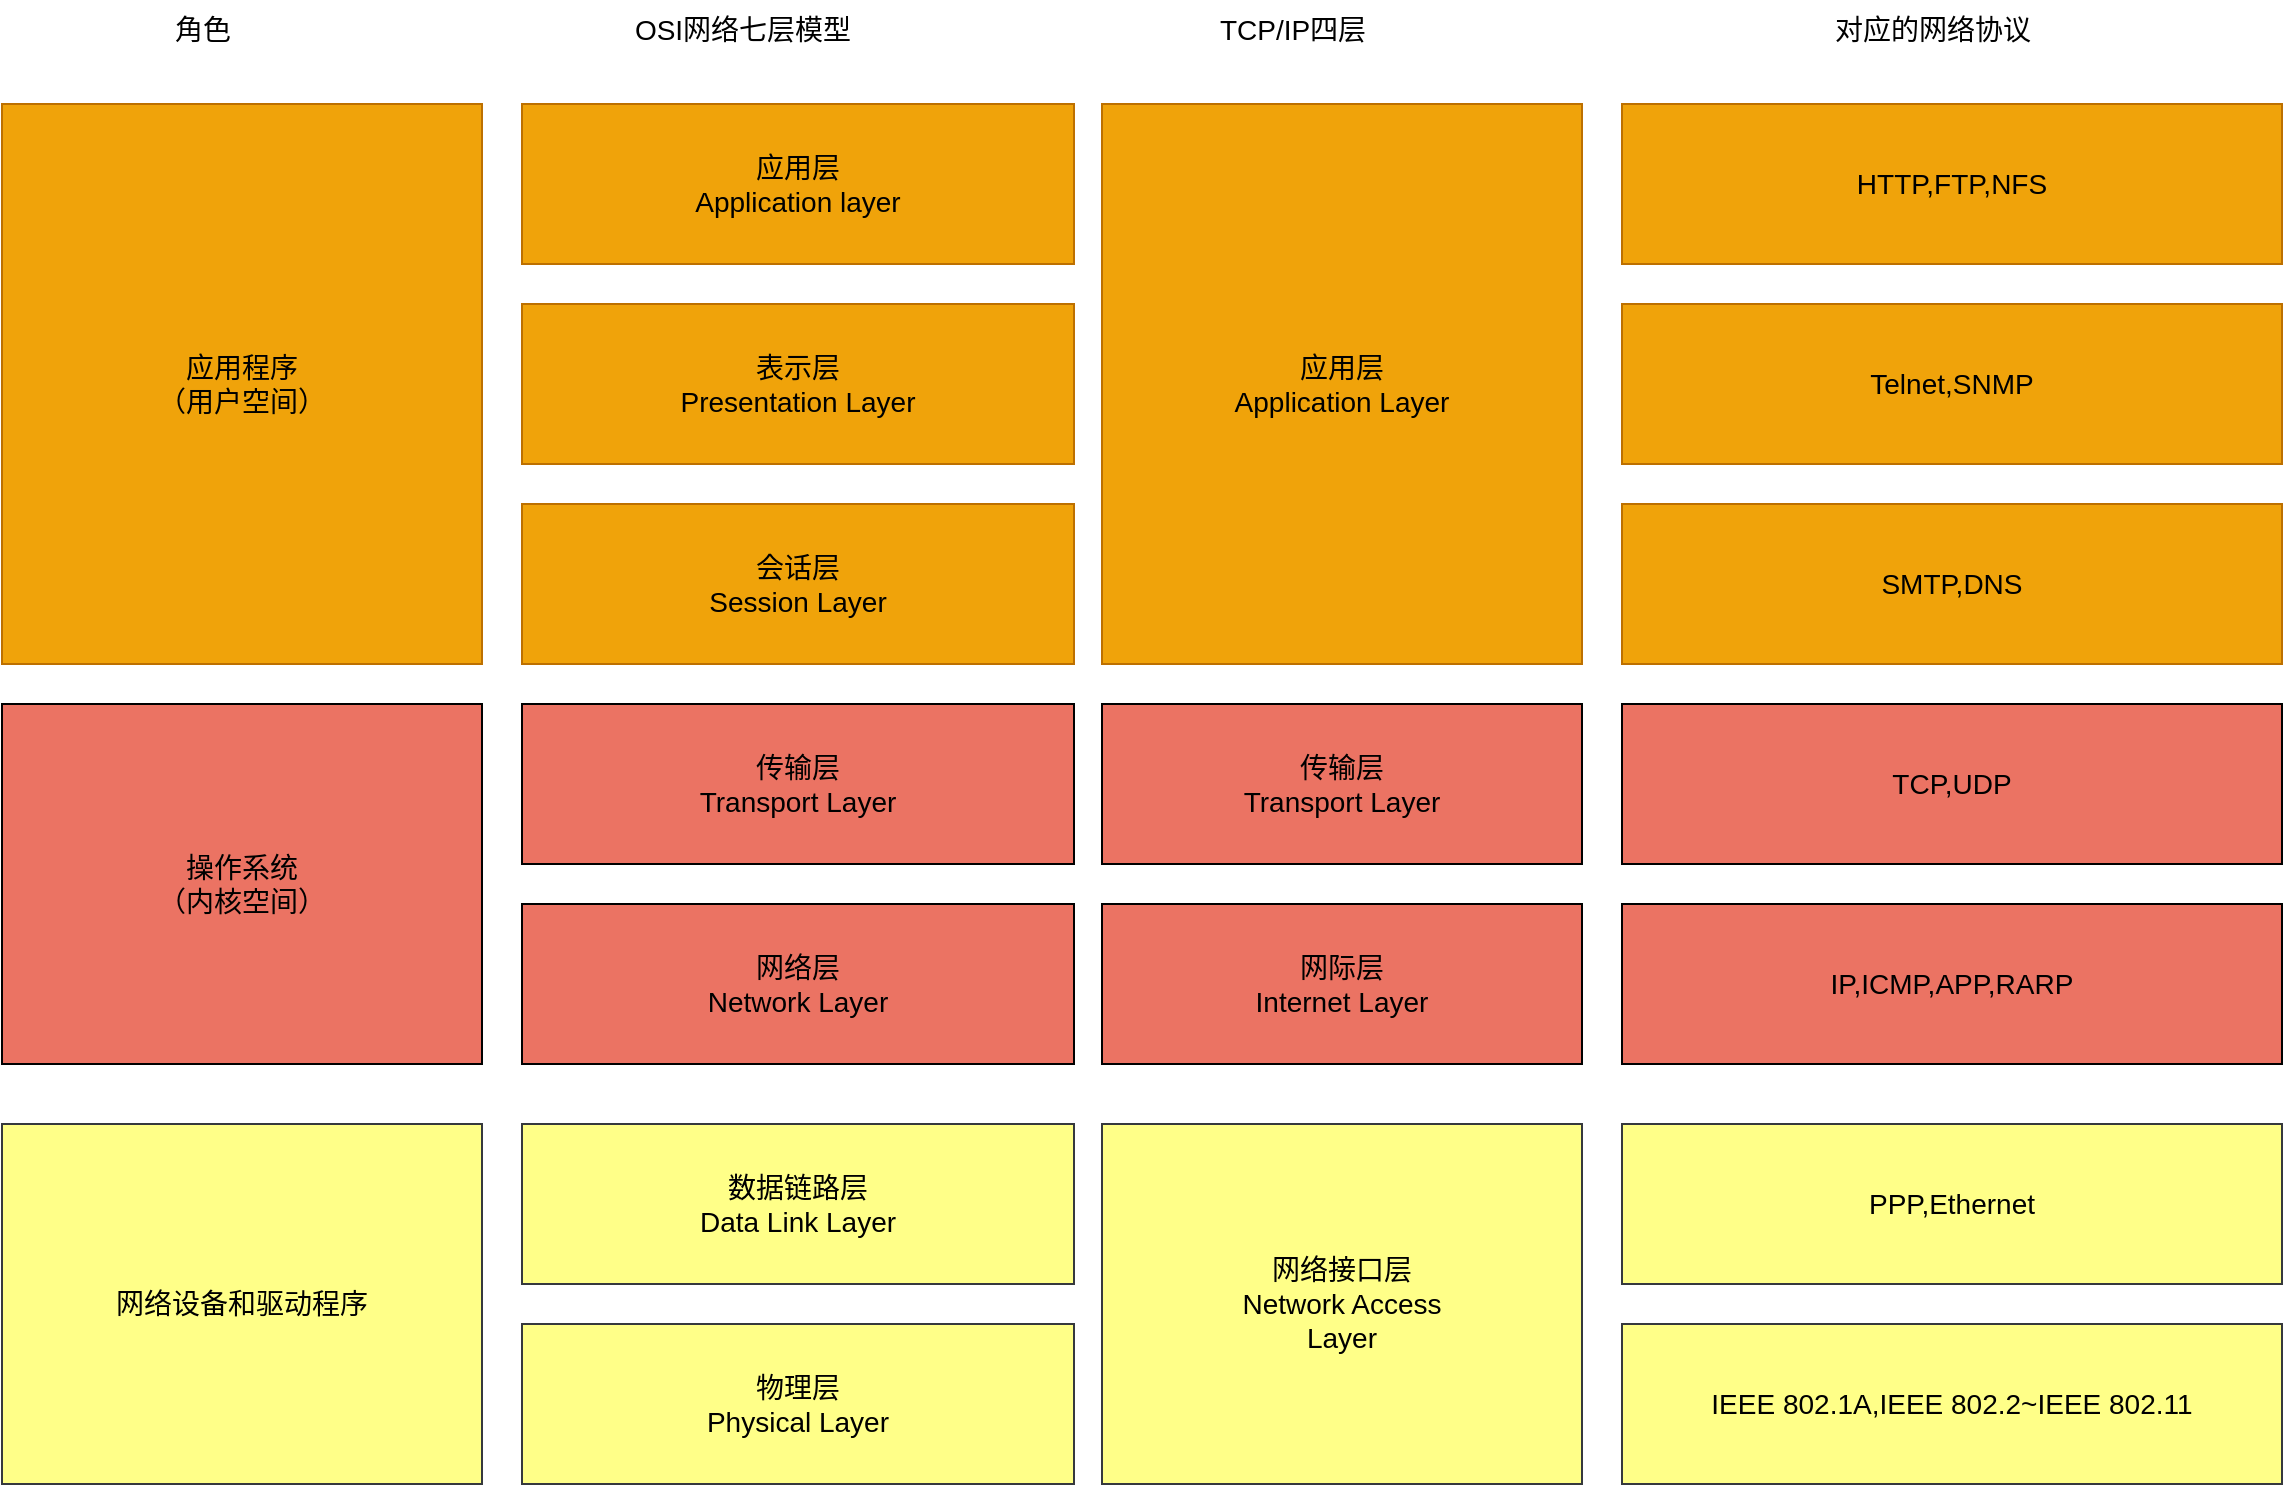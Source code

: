 <mxfile version="26.2.12">
  <diagram name="第 1 页" id="0VcfSjd-8AIpKkvUPZE9">
    <mxGraphModel dx="1044" dy="535" grid="1" gridSize="10" guides="1" tooltips="1" connect="1" arrows="1" fold="1" page="1" pageScale="1" pageWidth="827" pageHeight="1169" math="0" shadow="0">
      <root>
        <mxCell id="0" />
        <mxCell id="1" parent="0" />
        <mxCell id="V0couVl8-6B-Lsttf44o-1" value="&lt;font style=&quot;vertical-align: inherit;&quot; class=&quot;notranslate fyzs-translate-target fyzs-translate-target-wrapper&quot;&gt;&lt;font style=&quot;vertical-align: inherit;&quot; class=&quot;notranslate fyzs-translate-target fyzs-translate-target-box&quot;&gt;&lt;font style=&quot;vertical-align: inherit;&quot; title=&quot;y&quot; class=&quot;notranslate fyzs-translate-target fyzs-translate-target-text&quot;&gt;应用程序&lt;/font&gt;&lt;/font&gt;&lt;/font&gt;&lt;div&gt;&lt;font style=&quot;vertical-align: inherit;&quot; class=&quot;notranslate fyzs-translate-target fyzs-translate-target-wrapper&quot;&gt;&lt;font style=&quot;vertical-align: inherit;&quot; class=&quot;notranslate fyzs-translate-target fyzs-translate-target-box&quot;&gt;&lt;font style=&quot;vertical-align: inherit;&quot; title=&quot;y&quot; class=&quot;notranslate fyzs-translate-target fyzs-translate-target-text&quot;&gt;（用户空间）&lt;/font&gt;&lt;/font&gt;&lt;/font&gt;&lt;/div&gt;" style="rounded=0;whiteSpace=wrap;html=1;fontSize=14;fillColor=#f0a30a;fontColor=#000000;strokeColor=#BD7000;" parent="1" vertex="1">
          <mxGeometry x="70" y="100" width="240" height="280" as="geometry" />
        </mxCell>
        <mxCell id="V0couVl8-6B-Lsttf44o-2" value="&lt;font style=&quot;vertical-align: inherit;&quot; class=&quot;notranslate fyzs-translate-target fyzs-translate-target-wrapper&quot;&gt;&lt;font style=&quot;vertical-align: inherit;&quot; class=&quot;notranslate fyzs-translate-target fyzs-translate-target-box&quot;&gt;&lt;font style=&quot;vertical-align: inherit;&quot; title=&quot;y&quot; class=&quot;notranslate fyzs-translate-target fyzs-translate-target-text&quot;&gt;应用层&lt;/font&gt;&lt;/font&gt;&lt;/font&gt;&lt;div&gt;&lt;font style=&quot;vertical-align: inherit;&quot; class=&quot;notranslate fyzs-translate-target fyzs-translate-target-wrapper&quot;&gt;&lt;font style=&quot;vertical-align: inherit;&quot; class=&quot;notranslate fyzs-translate-target fyzs-translate-target-box&quot;&gt;&lt;font style=&quot;vertical-align: inherit;&quot; title=&quot;y&quot; class=&quot;notranslate fyzs-translate-target fyzs-translate-target-text&quot;&gt;Application layer&lt;/font&gt;&lt;/font&gt;&lt;/font&gt;&lt;/div&gt;" style="rounded=0;whiteSpace=wrap;html=1;fontSize=14;fillColor=#f0a30a;fontColor=#000000;strokeColor=#BD7000;" parent="1" vertex="1">
          <mxGeometry x="330" y="100" width="276" height="80" as="geometry" />
        </mxCell>
        <mxCell id="V0couVl8-6B-Lsttf44o-3" value="&lt;font style=&quot;vertical-align: inherit;&quot; class=&quot;notranslate fyzs-translate-target fyzs-translate-target-wrapper&quot;&gt;&lt;font style=&quot;vertical-align: inherit;&quot; class=&quot;notranslate fyzs-translate-target fyzs-translate-target-box&quot;&gt;&lt;font style=&quot;vertical-align: inherit;&quot; title=&quot;b&quot; class=&quot;notranslate fyzs-translate-target fyzs-translate-target-text&quot;&gt;表示层&lt;/font&gt;&lt;/font&gt;&lt;/font&gt;&lt;div&gt;&lt;font style=&quot;vertical-align: inherit;&quot; class=&quot;notranslate fyzs-translate-target fyzs-translate-target-wrapper&quot;&gt;&lt;font style=&quot;vertical-align: inherit;&quot; class=&quot;notranslate fyzs-translate-target fyzs-translate-target-box&quot;&gt;&lt;font style=&quot;vertical-align: inherit;&quot; title=&quot;b&quot; class=&quot;notranslate fyzs-translate-target fyzs-translate-target-text&quot;&gt;Presentation Layer&lt;/font&gt;&lt;/font&gt;&lt;/font&gt;&lt;/div&gt;" style="rounded=0;whiteSpace=wrap;html=1;fontSize=14;fillColor=#f0a30a;fontColor=#000000;strokeColor=#BD7000;" parent="1" vertex="1">
          <mxGeometry x="330" y="200" width="276" height="80" as="geometry" />
        </mxCell>
        <mxCell id="V0couVl8-6B-Lsttf44o-4" value="&lt;font style=&quot;vertical-align: inherit;&quot; class=&quot;notranslate fyzs-translate-target fyzs-translate-target-wrapper&quot;&gt;&lt;font style=&quot;vertical-align: inherit;&quot; class=&quot;notranslate fyzs-translate-target fyzs-translate-target-box&quot;&gt;&lt;font style=&quot;vertical-align: inherit;&quot; title=&quot;h&quot; class=&quot;notranslate fyzs-translate-target fyzs-translate-target-text&quot;&gt;会话层&lt;/font&gt;&lt;/font&gt;&lt;/font&gt;&lt;div&gt;&lt;font style=&quot;vertical-align: inherit;&quot; class=&quot;notranslate fyzs-translate-target fyzs-translate-target-wrapper&quot;&gt;&lt;font style=&quot;vertical-align: inherit;&quot; class=&quot;notranslate fyzs-translate-target fyzs-translate-target-box&quot;&gt;&lt;font style=&quot;vertical-align: inherit;&quot; title=&quot;S&quot; class=&quot;notranslate fyzs-translate-target fyzs-translate-target-text&quot;&gt;Session Layer&lt;/font&gt;&lt;/font&gt;&lt;/font&gt;&lt;/div&gt;" style="rounded=0;whiteSpace=wrap;html=1;fontSize=14;fillColor=#f0a30a;fontColor=#000000;strokeColor=#BD7000;" parent="1" vertex="1">
          <mxGeometry x="330" y="300" width="276" height="80" as="geometry" />
        </mxCell>
        <mxCell id="V0couVl8-6B-Lsttf44o-5" value="&lt;font style=&quot;vertical-align: inherit;&quot; class=&quot;notranslate fyzs-translate-target fyzs-translate-target-wrapper&quot;&gt;&lt;font style=&quot;vertical-align: inherit;&quot; class=&quot;notranslate fyzs-translate-target fyzs-translate-target-box&quot;&gt;&lt;font style=&quot;vertical-align: inherit;&quot; title=&quot;y&quot; class=&quot;notranslate fyzs-translate-target fyzs-translate-target-text&quot;&gt;应用层&lt;/font&gt;&lt;/font&gt;&lt;/font&gt;&lt;div&gt;&lt;font style=&quot;vertical-align: inherit;&quot; class=&quot;notranslate fyzs-translate-target fyzs-translate-target-wrapper&quot;&gt;&lt;font style=&quot;vertical-align: inherit;&quot; class=&quot;notranslate fyzs-translate-target fyzs-translate-target-box&quot;&gt;&lt;font style=&quot;vertical-align: inherit;&quot; title=&quot;y&quot; class=&quot;notranslate fyzs-translate-target fyzs-translate-target-text&quot;&gt;Application Layer&lt;/font&gt;&lt;/font&gt;&lt;/font&gt;&lt;/div&gt;" style="rounded=0;whiteSpace=wrap;html=1;fontSize=14;fillColor=#f0a30a;fontColor=#000000;strokeColor=#BD7000;" parent="1" vertex="1">
          <mxGeometry x="620" y="100" width="240" height="280" as="geometry" />
        </mxCell>
        <mxCell id="V0couVl8-6B-Lsttf44o-6" value="&lt;font style=&quot;vertical-align: inherit;&quot; class=&quot;notranslate fyzs-translate-target fyzs-translate-target-wrapper&quot;&gt;&lt;font style=&quot;vertical-align: inherit;&quot; class=&quot;notranslate fyzs-translate-target fyzs-translate-target-box&quot;&gt;&lt;font style=&quot;vertical-align: inherit;&quot; title=&quot;H&quot; class=&quot;notranslate fyzs-translate-target fyzs-translate-target-text&quot;&gt;HTTP,FTP,NFS&lt;/font&gt;&lt;/font&gt;&lt;/font&gt;" style="rounded=0;whiteSpace=wrap;html=1;fontSize=14;fillColor=#f0a30a;fontColor=#000000;strokeColor=#BD7000;" parent="1" vertex="1">
          <mxGeometry x="880" y="100" width="330" height="80" as="geometry" />
        </mxCell>
        <mxCell id="V0couVl8-6B-Lsttf44o-9" value="&lt;font style=&quot;vertical-align: inherit;&quot; class=&quot;notranslate fyzs-translate-target fyzs-translate-target-wrapper&quot;&gt;&lt;font style=&quot;vertical-align: inherit;&quot; class=&quot;notranslate fyzs-translate-target fyzs-translate-target-box&quot;&gt;&lt;font style=&quot;vertical-align: inherit;&quot; title=&quot;T&quot; class=&quot;notranslate fyzs-translate-target fyzs-translate-target-text&quot;&gt;Telnet,SNMP&lt;/font&gt;&lt;/font&gt;&lt;/font&gt;" style="rounded=0;whiteSpace=wrap;html=1;fontSize=14;fillColor=#f0a30a;fontColor=#000000;strokeColor=#BD7000;" parent="1" vertex="1">
          <mxGeometry x="880" y="200" width="330" height="80" as="geometry" />
        </mxCell>
        <mxCell id="V0couVl8-6B-Lsttf44o-10" value="&lt;font style=&quot;vertical-align: inherit;&quot; class=&quot;notranslate fyzs-translate-target fyzs-translate-target-wrapper&quot;&gt;&lt;font style=&quot;vertical-align: inherit;&quot; class=&quot;notranslate fyzs-translate-target fyzs-translate-target-box&quot;&gt;&lt;font style=&quot;vertical-align: inherit;&quot; title=&quot;S&quot; class=&quot;notranslate fyzs-translate-target fyzs-translate-target-text&quot;&gt;SMTP,DNS&lt;/font&gt;&lt;/font&gt;&lt;/font&gt;" style="rounded=0;whiteSpace=wrap;html=1;fontSize=14;fillColor=#f0a30a;fontColor=#000000;strokeColor=#BD7000;" parent="1" vertex="1">
          <mxGeometry x="880" y="300" width="330" height="80" as="geometry" />
        </mxCell>
        <mxCell id="V0couVl8-6B-Lsttf44o-11" value="&lt;font style=&quot;vertical-align: inherit;&quot; class=&quot;notranslate fyzs-translate-target fyzs-translate-target-wrapper&quot;&gt;&lt;font style=&quot;vertical-align: inherit;&quot; class=&quot;notranslate fyzs-translate-target fyzs-translate-target-box&quot;&gt;&lt;font style=&quot;vertical-align: inherit;&quot; title=&quot;c&quot; class=&quot;notranslate fyzs-translate-target fyzs-translate-target-text&quot;&gt;操作系统&lt;/font&gt;&lt;/font&gt;&lt;/font&gt;&lt;div&gt;&lt;font style=&quot;vertical-align: inherit;&quot; class=&quot;notranslate fyzs-translate-target fyzs-translate-target-wrapper&quot;&gt;&lt;font style=&quot;vertical-align: inherit;&quot; class=&quot;notranslate fyzs-translate-target fyzs-translate-target-box&quot;&gt;&lt;font style=&quot;vertical-align: inherit;&quot; title=&quot;c&quot; class=&quot;notranslate fyzs-translate-target fyzs-translate-target-text&quot;&gt;（内核空间）&lt;/font&gt;&lt;/font&gt;&lt;/font&gt;&lt;/div&gt;" style="rounded=0;whiteSpace=wrap;html=1;fontSize=14;fillColor=light-dark(#eb7363, #ededed);" parent="1" vertex="1">
          <mxGeometry x="70" y="400" width="240" height="180" as="geometry" />
        </mxCell>
        <mxCell id="V0couVl8-6B-Lsttf44o-12" value="&lt;font style=&quot;vertical-align: inherit;&quot; class=&quot;notranslate fyzs-translate-target fyzs-translate-target-wrapper&quot;&gt;&lt;font style=&quot;vertical-align: inherit;&quot; class=&quot;notranslate fyzs-translate-target fyzs-translate-target-box&quot;&gt;&lt;font style=&quot;vertical-align: inherit;&quot; title=&quot;c&quot; class=&quot;notranslate fyzs-translate-target fyzs-translate-target-text&quot;&gt;传输层&lt;/font&gt;&lt;/font&gt;&lt;/font&gt;&lt;div&gt;&lt;font style=&quot;vertical-align: inherit;&quot; class=&quot;notranslate fyzs-translate-target fyzs-translate-target-wrapper&quot;&gt;&lt;font style=&quot;vertical-align: inherit;&quot; class=&quot;notranslate fyzs-translate-target fyzs-translate-target-box&quot;&gt;&lt;font style=&quot;vertical-align: inherit;&quot; title=&quot;c&quot; class=&quot;notranslate fyzs-translate-target fyzs-translate-target-text&quot;&gt;Transport Layer&lt;/font&gt;&lt;/font&gt;&lt;/font&gt;&lt;/div&gt;" style="rounded=0;whiteSpace=wrap;html=1;fontSize=14;fillColor=light-dark(#eb7363, #ededed);" parent="1" vertex="1">
          <mxGeometry x="330" y="400" width="276" height="80" as="geometry" />
        </mxCell>
        <mxCell id="V0couVl8-6B-Lsttf44o-13" value="&lt;font style=&quot;vertical-align: inherit;&quot; class=&quot;notranslate fyzs-translate-target fyzs-translate-target-wrapper&quot;&gt;&lt;font style=&quot;vertical-align: inherit;&quot; class=&quot;notranslate fyzs-translate-target fyzs-translate-target-box&quot;&gt;&lt;font style=&quot;vertical-align: inherit;&quot; title=&quot;w&quot; class=&quot;notranslate fyzs-translate-target fyzs-translate-target-text&quot;&gt;网络层&lt;/font&gt;&lt;/font&gt;&lt;/font&gt;&lt;div&gt;&lt;font style=&quot;vertical-align: inherit;&quot; class=&quot;notranslate fyzs-translate-target fyzs-translate-target-wrapper&quot;&gt;&lt;font style=&quot;vertical-align: inherit;&quot; class=&quot;notranslate fyzs-translate-target fyzs-translate-target-box&quot;&gt;&lt;font style=&quot;vertical-align: inherit;&quot; title=&quot;w&quot; class=&quot;notranslate fyzs-translate-target fyzs-translate-target-text&quot;&gt;Network Layer&lt;/font&gt;&lt;/font&gt;&lt;/font&gt;&lt;/div&gt;" style="rounded=0;whiteSpace=wrap;html=1;fontSize=14;fillColor=light-dark(#eb7363, #ededed);" parent="1" vertex="1">
          <mxGeometry x="330" y="500" width="276" height="80" as="geometry" />
        </mxCell>
        <mxCell id="V0couVl8-6B-Lsttf44o-14" value="&lt;font style=&quot;vertical-align: inherit;&quot; class=&quot;notranslate fyzs-translate-target fyzs-translate-target-wrapper&quot;&gt;传输层&lt;/font&gt;&lt;div&gt;&lt;font style=&quot;vertical-align: inherit;&quot; class=&quot;notranslate fyzs-translate-target fyzs-translate-target-wrapper&quot;&gt;Transport Layer&lt;/font&gt;&lt;/div&gt;" style="rounded=0;whiteSpace=wrap;html=1;fontSize=14;fillColor=light-dark(#eb7363, #ededed);" parent="1" vertex="1">
          <mxGeometry x="620" y="400" width="240" height="80" as="geometry" />
        </mxCell>
        <mxCell id="V0couVl8-6B-Lsttf44o-15" value="&lt;font style=&quot;vertical-align: inherit;&quot; class=&quot;notranslate fyzs-translate-target fyzs-translate-target-wrapper&quot;&gt;&lt;font style=&quot;vertical-align: inherit;&quot; class=&quot;notranslate fyzs-translate-target fyzs-translate-target-box&quot;&gt;&lt;font style=&quot;vertical-align: inherit;&quot; title=&quot;w&quot; class=&quot;notranslate fyzs-translate-target fyzs-translate-target-text&quot;&gt;网际层&lt;/font&gt;&lt;/font&gt;&lt;/font&gt;&lt;div&gt;&lt;font style=&quot;vertical-align: inherit;&quot; class=&quot;notranslate fyzs-translate-target fyzs-translate-target-wrapper&quot;&gt;&lt;font style=&quot;vertical-align: inherit;&quot; class=&quot;notranslate fyzs-translate-target fyzs-translate-target-box&quot;&gt;&lt;font style=&quot;vertical-align: inherit;&quot; title=&quot;w&quot; class=&quot;notranslate fyzs-translate-target fyzs-translate-target-text&quot;&gt;Internet Layer&lt;/font&gt;&lt;/font&gt;&lt;/font&gt;&lt;/div&gt;" style="rounded=0;whiteSpace=wrap;html=1;fontSize=14;fillColor=light-dark(#eb7363, #ededed);" parent="1" vertex="1">
          <mxGeometry x="620" y="500" width="240" height="80" as="geometry" />
        </mxCell>
        <mxCell id="V0couVl8-6B-Lsttf44o-16" value="&lt;font style=&quot;vertical-align: inherit;&quot; class=&quot;notranslate fyzs-translate-target fyzs-translate-target-wrapper&quot;&gt;&lt;font style=&quot;vertical-align: inherit;&quot; class=&quot;notranslate fyzs-translate-target fyzs-translate-target-box&quot;&gt;&lt;font style=&quot;vertical-align: inherit;&quot; title=&quot;T&quot; class=&quot;notranslate fyzs-translate-target fyzs-translate-target-text&quot;&gt;TCP,UDP&lt;/font&gt;&lt;/font&gt;&lt;/font&gt;" style="rounded=0;whiteSpace=wrap;html=1;fontSize=14;fillColor=light-dark(#eb7363, #ededed);" parent="1" vertex="1">
          <mxGeometry x="880" y="400" width="330" height="80" as="geometry" />
        </mxCell>
        <mxCell id="V0couVl8-6B-Lsttf44o-17" value="&lt;font style=&quot;vertical-align: inherit;&quot; class=&quot;notranslate fyzs-translate-target fyzs-translate-target-wrapper&quot;&gt;&lt;font style=&quot;vertical-align: inherit;&quot; class=&quot;notranslate fyzs-translate-target fyzs-translate-target-box&quot;&gt;&lt;font style=&quot;vertical-align: inherit;&quot; title=&quot;I&quot; class=&quot;notranslate fyzs-translate-target fyzs-translate-target-text&quot;&gt;IP,ICMP,APP,RARP&lt;/font&gt;&lt;/font&gt;&lt;/font&gt;" style="rounded=0;whiteSpace=wrap;html=1;fontSize=14;fillColor=light-dark(#eb7363, #ededed);" parent="1" vertex="1">
          <mxGeometry x="880" y="500" width="330" height="80" as="geometry" />
        </mxCell>
        <mxCell id="V0couVl8-6B-Lsttf44o-18" value="&lt;font style=&quot;vertical-align: inherit;&quot; class=&quot;notranslate fyzs-translate-target fyzs-translate-target-wrapper&quot;&gt;&lt;font style=&quot;vertical-align: inherit;&quot; class=&quot;notranslate fyzs-translate-target fyzs-translate-target-box&quot;&gt;&lt;font style=&quot;vertical-align: inherit;&quot; title=&quot;w&quot; class=&quot;notranslate fyzs-translate-target fyzs-translate-target-text&quot;&gt;网络设备和驱动程序&lt;/font&gt;&lt;/font&gt;&lt;/font&gt;" style="rounded=0;whiteSpace=wrap;html=1;fontSize=14;fillColor=#ffff88;strokeColor=#36393d;" parent="1" vertex="1">
          <mxGeometry x="70" y="610" width="240" height="180" as="geometry" />
        </mxCell>
        <mxCell id="V0couVl8-6B-Lsttf44o-19" value="&lt;font style=&quot;vertical-align: inherit;&quot; class=&quot;notranslate fyzs-translate-target fyzs-translate-target-wrapper&quot;&gt;&lt;font style=&quot;vertical-align: inherit;&quot; class=&quot;notranslate fyzs-translate-target fyzs-translate-target-box&quot;&gt;&lt;font style=&quot;vertical-align: inherit;&quot; title=&quot;w&quot; class=&quot;notranslate fyzs-translate-target fyzs-translate-target-text&quot;&gt;网络接口层&lt;/font&gt;&lt;/font&gt;&lt;/font&gt;&lt;div&gt;&lt;font style=&quot;vertical-align: inherit;&quot; class=&quot;notranslate fyzs-translate-target fyzs-translate-target-wrapper&quot;&gt;&lt;font style=&quot;vertical-align: inherit;&quot; class=&quot;notranslate fyzs-translate-target fyzs-translate-target-box&quot;&gt;&lt;font style=&quot;vertical-align: inherit;&quot; title=&quot;w&quot; class=&quot;notranslate fyzs-translate-target fyzs-translate-target-text&quot;&gt;Network Access&lt;/font&gt;&lt;/font&gt;&lt;/font&gt;&lt;/div&gt;&lt;div&gt;&lt;font style=&quot;vertical-align: inherit;&quot; class=&quot;notranslate fyzs-translate-target fyzs-translate-target-wrapper&quot;&gt;&lt;font style=&quot;vertical-align: inherit;&quot; class=&quot;notranslate fyzs-translate-target fyzs-translate-target-box&quot;&gt;&lt;font style=&quot;vertical-align: inherit;&quot; title=&quot;w&quot; class=&quot;notranslate fyzs-translate-target fyzs-translate-target-text&quot;&gt;Layer&lt;/font&gt;&lt;/font&gt;&lt;/font&gt;&lt;/div&gt;" style="rounded=0;whiteSpace=wrap;html=1;fontSize=14;fillColor=#ffff88;strokeColor=#36393d;" parent="1" vertex="1">
          <mxGeometry x="620" y="610" width="240" height="180" as="geometry" />
        </mxCell>
        <mxCell id="V0couVl8-6B-Lsttf44o-20" value="&lt;font style=&quot;vertical-align: inherit;&quot; class=&quot;notranslate fyzs-translate-target fyzs-translate-target-wrapper&quot;&gt;&lt;font style=&quot;vertical-align: inherit;&quot; class=&quot;notranslate fyzs-translate-target fyzs-translate-target-box&quot;&gt;&lt;font style=&quot;vertical-align: inherit;&quot; title=&quot;s&quot; class=&quot;notranslate fyzs-translate-target fyzs-translate-target-text&quot;&gt;数据链路层&lt;/font&gt;&lt;/font&gt;&lt;/font&gt;&lt;div&gt;&lt;font style=&quot;vertical-align: inherit;&quot; class=&quot;notranslate fyzs-translate-target fyzs-translate-target-wrapper&quot;&gt;&lt;font style=&quot;vertical-align: inherit;&quot; class=&quot;notranslate fyzs-translate-target fyzs-translate-target-box&quot;&gt;&lt;font style=&quot;vertical-align: inherit;&quot; title=&quot;s&quot; class=&quot;notranslate fyzs-translate-target fyzs-translate-target-text&quot;&gt;Data Link Layer&lt;/font&gt;&lt;/font&gt;&lt;/font&gt;&lt;/div&gt;" style="rounded=0;whiteSpace=wrap;html=1;fontSize=14;fillColor=#ffff88;strokeColor=#36393d;" parent="1" vertex="1">
          <mxGeometry x="330" y="610" width="276" height="80" as="geometry" />
        </mxCell>
        <mxCell id="V0couVl8-6B-Lsttf44o-21" value="&lt;font style=&quot;vertical-align: inherit;&quot; class=&quot;notranslate fyzs-translate-target fyzs-translate-target-wrapper&quot;&gt;&lt;font style=&quot;vertical-align: inherit;&quot; class=&quot;notranslate fyzs-translate-target fyzs-translate-target-box&quot;&gt;&lt;font style=&quot;vertical-align: inherit;&quot; title=&quot;w&quot; class=&quot;notranslate fyzs-translate-target fyzs-translate-target-text&quot;&gt;物理层&lt;/font&gt;&lt;/font&gt;&lt;/font&gt;&lt;div&gt;&lt;font style=&quot;vertical-align: inherit;&quot; class=&quot;notranslate fyzs-translate-target fyzs-translate-target-wrapper&quot;&gt;&lt;font style=&quot;vertical-align: inherit;&quot; class=&quot;notranslate fyzs-translate-target fyzs-translate-target-box&quot;&gt;&lt;font style=&quot;vertical-align: inherit;&quot; title=&quot;w&quot; class=&quot;notranslate fyzs-translate-target fyzs-translate-target-text&quot;&gt;Physical Layer&lt;/font&gt;&lt;/font&gt;&lt;/font&gt;&lt;/div&gt;" style="rounded=0;whiteSpace=wrap;html=1;fontSize=14;fillColor=#ffff88;strokeColor=#36393d;" parent="1" vertex="1">
          <mxGeometry x="330" y="710" width="276" height="80" as="geometry" />
        </mxCell>
        <mxCell id="V0couVl8-6B-Lsttf44o-22" value="&lt;font style=&quot;vertical-align: inherit;&quot; class=&quot;notranslate fyzs-translate-target fyzs-translate-target-wrapper&quot;&gt;&lt;font style=&quot;vertical-align: inherit;&quot; class=&quot;notranslate fyzs-translate-target fyzs-translate-target-box&quot;&gt;&lt;font style=&quot;vertical-align: inherit;&quot; title=&quot;P&quot; class=&quot;notranslate fyzs-translate-target fyzs-translate-target-text&quot;&gt;PPP,Ethernet&lt;/font&gt;&lt;/font&gt;&lt;/font&gt;" style="rounded=0;whiteSpace=wrap;html=1;fontSize=14;fillColor=#ffff88;strokeColor=#36393d;" parent="1" vertex="1">
          <mxGeometry x="880" y="610" width="330" height="80" as="geometry" />
        </mxCell>
        <mxCell id="V0couVl8-6B-Lsttf44o-23" value="&lt;font style=&quot;vertical-align: inherit;&quot; class=&quot;notranslate fyzs-translate-target fyzs-translate-target-wrapper&quot;&gt;&lt;font style=&quot;vertical-align: inherit;&quot; class=&quot;notranslate fyzs-translate-target fyzs-translate-target-box&quot;&gt;&lt;font style=&quot;vertical-align: inherit;&quot; title=&quot;I&quot; class=&quot;notranslate fyzs-translate-target fyzs-translate-target-text&quot;&gt;IEEE 802.1A,IEEE 802.2~IEEE 802.11&lt;/font&gt;&lt;/font&gt;&lt;/font&gt;" style="rounded=0;whiteSpace=wrap;html=1;fontSize=14;fillColor=#ffff88;strokeColor=#36393d;" parent="1" vertex="1">
          <mxGeometry x="880" y="710" width="330" height="80" as="geometry" />
        </mxCell>
        <mxCell id="V0couVl8-6B-Lsttf44o-24" value="&lt;font style=&quot;vertical-align: inherit;&quot; class=&quot;notranslate fyzs-translate-target fyzs-translate-target-wrapper&quot;&gt;&lt;font style=&quot;vertical-align: inherit;&quot; class=&quot;notranslate fyzs-translate-target fyzs-translate-target-box&quot;&gt;&lt;font style=&quot;vertical-align: inherit;&quot; title=&quot;j&quot; class=&quot;notranslate fyzs-translate-target fyzs-translate-target-text&quot;&gt;角色&lt;/font&gt;&lt;/font&gt;&lt;/font&gt;" style="text;html=1;align=center;verticalAlign=middle;resizable=0;points=[];autosize=1;strokeColor=none;fillColor=none;fontSize=14;" parent="1" vertex="1">
          <mxGeometry x="145" y="48" width="50" height="30" as="geometry" />
        </mxCell>
        <mxCell id="V0couVl8-6B-Lsttf44o-25" value="&lt;font style=&quot;vertical-align: inherit;&quot; class=&quot;notranslate fyzs-translate-target fyzs-translate-target-wrapper&quot;&gt;&lt;font style=&quot;vertical-align: inherit;&quot; class=&quot;notranslate fyzs-translate-target fyzs-translate-target-box&quot;&gt;&lt;font style=&quot;vertical-align: inherit;&quot; title=&quot;Text&quot; class=&quot;notranslate fyzs-translate-target fyzs-translate-target-text&quot;&gt;OSI网络七层模型&lt;/font&gt;&lt;/font&gt;&lt;/font&gt;" style="text;html=1;align=center;verticalAlign=middle;resizable=0;points=[];autosize=1;strokeColor=none;fillColor=none;fontSize=14;" parent="1" vertex="1">
          <mxGeometry x="375" y="48" width="130" height="30" as="geometry" />
        </mxCell>
        <mxCell id="V0couVl8-6B-Lsttf44o-26" value="&lt;font style=&quot;vertical-align: inherit;&quot; class=&quot;notranslate fyzs-translate-target fyzs-translate-target-wrapper&quot;&gt;&lt;font style=&quot;vertical-align: inherit;&quot; class=&quot;notranslate fyzs-translate-target fyzs-translate-target-box&quot;&gt;&lt;font style=&quot;vertical-align: inherit;&quot; title=&quot;Text&quot; class=&quot;notranslate fyzs-translate-target fyzs-translate-target-text&quot;&gt;TCP/IP四层&lt;/font&gt;&lt;/font&gt;&lt;/font&gt;" style="text;html=1;align=center;verticalAlign=middle;resizable=0;points=[];autosize=1;strokeColor=none;fillColor=none;fontSize=14;" parent="1" vertex="1">
          <mxGeometry x="665" y="48" width="100" height="30" as="geometry" />
        </mxCell>
        <mxCell id="V0couVl8-6B-Lsttf44o-27" value="&lt;font style=&quot;vertical-align: inherit;&quot; class=&quot;notranslate fyzs-translate-target fyzs-translate-target-wrapper&quot;&gt;&lt;font style=&quot;vertical-align: inherit;&quot; class=&quot;notranslate fyzs-translate-target fyzs-translate-target-box&quot;&gt;&lt;font style=&quot;vertical-align: inherit;&quot; title=&quot;Text&quot; class=&quot;notranslate fyzs-translate-target fyzs-translate-target-text&quot;&gt;对应的网络协议&lt;/font&gt;&lt;/font&gt;&lt;/font&gt;" style="text;html=1;align=center;verticalAlign=middle;resizable=0;points=[];autosize=1;strokeColor=none;fillColor=none;fontSize=14;" parent="1" vertex="1">
          <mxGeometry x="975" y="48" width="120" height="30" as="geometry" />
        </mxCell>
      </root>
    </mxGraphModel>
  </diagram>
</mxfile>
